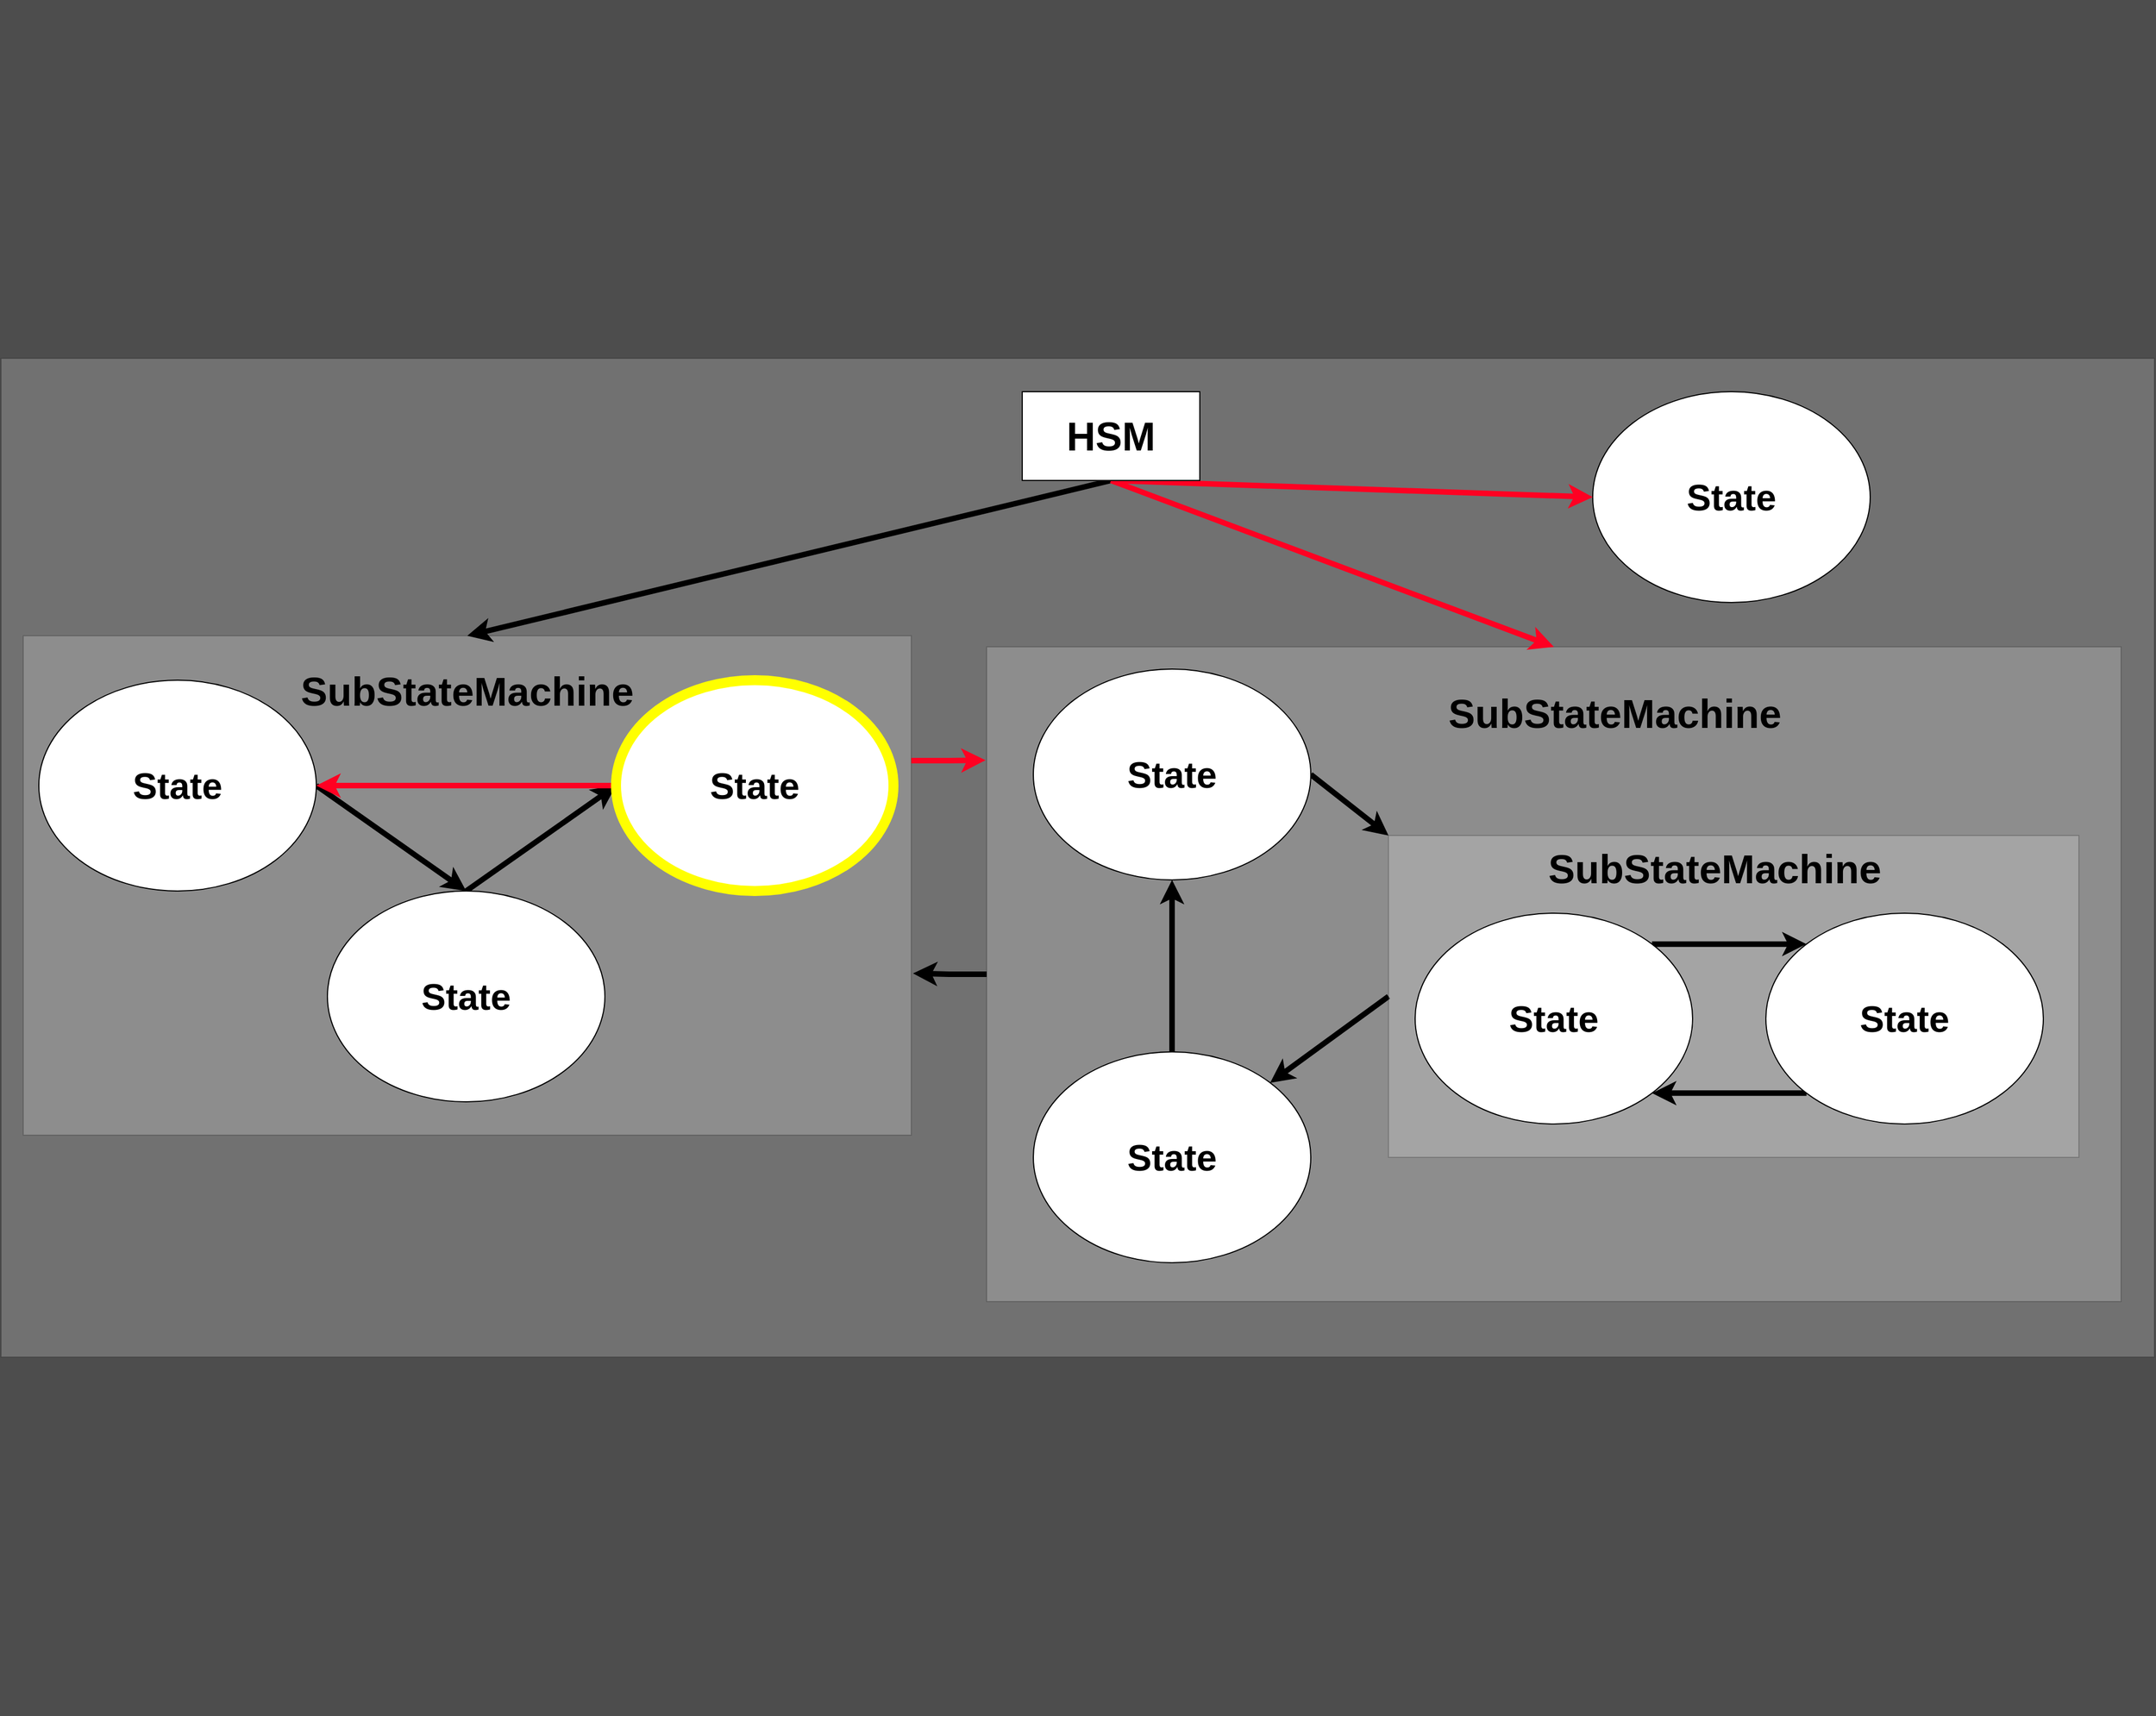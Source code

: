 <mxfile version="14.6.10" type="device" pages="3"><diagram id="zJjySQn6qDrulsU_8EYa" name="Example 1"><mxGraphModel dx="3555" dy="3074" grid="1" gridSize="10" guides="1" tooltips="1" connect="1" arrows="1" fold="1" page="1" pageScale="1" pageWidth="1654" pageHeight="1169" background="#4D4D4D" math="0" shadow="0"><root><mxCell id="0"/><mxCell id="1" parent="0"/><mxCell id="LaBPXZOlRzbKROa6w6r1-1" value="&lt;div&gt;&lt;br&gt;&lt;/div&gt;&lt;div&gt;&lt;font style=&quot;font-size: 29px&quot;&gt;&lt;br&gt;&lt;/font&gt;&lt;/div&gt;&lt;div&gt;&lt;font style=&quot;font-size: 29px&quot;&gt;&lt;br&gt;&lt;/font&gt;&lt;/div&gt;&lt;div&gt;&lt;font style=&quot;font-size: 29px&quot;&gt;&lt;br&gt;&lt;/font&gt;&lt;/div&gt;&lt;div&gt;&lt;font style=&quot;font-size: 29px&quot;&gt;&lt;br&gt;&lt;/font&gt;&lt;/div&gt;&lt;div&gt;&lt;font style=&quot;font-size: 29px&quot;&gt;&lt;br&gt;&lt;/font&gt;&lt;/div&gt;&lt;div&gt;&lt;font style=&quot;font-size: 29px&quot;&gt;&lt;br&gt;&lt;/font&gt;&lt;/div&gt;&lt;div&gt;&lt;font style=&quot;font-size: 29px&quot;&gt;&lt;br&gt;&lt;/font&gt;&lt;/div&gt;&lt;div&gt;&lt;font style=&quot;font-size: 29px&quot;&gt;&lt;br&gt;&lt;/font&gt;&lt;/div&gt;&lt;div&gt;&lt;font style=&quot;font-size: 29px&quot;&gt;&lt;br&gt;&lt;/font&gt;&lt;/div&gt;&lt;div&gt;&lt;font style=&quot;font-size: 29px&quot;&gt;&lt;br&gt;&lt;/font&gt;&lt;/div&gt;&lt;div&gt;&lt;font style=&quot;font-size: 29px&quot;&gt;&lt;br&gt;&lt;/font&gt;&lt;/div&gt;&lt;div&gt;&lt;font style=&quot;font-size: 29px&quot;&gt;&lt;br&gt;&lt;/font&gt;&lt;/div&gt;&lt;div&gt;&lt;font style=&quot;font-size: 29px&quot;&gt;&lt;br&gt;&lt;/font&gt;&lt;/div&gt;&lt;div&gt;&lt;font style=&quot;font-size: 29px&quot;&gt;&lt;br&gt;&lt;/font&gt;&lt;/div&gt;&lt;div&gt;&lt;font style=&quot;font-size: 29px&quot;&gt;&lt;br&gt;&lt;/font&gt;&lt;/div&gt;&lt;div&gt;&lt;font style=&quot;font-size: 29px&quot;&gt;&lt;br&gt;&lt;/font&gt;&lt;/div&gt;&lt;div&gt;&lt;font style=&quot;font-size: 29px&quot;&gt;&lt;br&gt;&lt;/font&gt;&lt;/div&gt;&lt;div&gt;&lt;font style=&quot;font-size: 29px&quot;&gt;&lt;br&gt;&lt;/font&gt;&lt;/div&gt;&lt;div&gt;&lt;font style=&quot;font-size: 29px&quot;&gt;&lt;br&gt;&lt;/font&gt;&lt;/div&gt;&lt;div&gt;&lt;font style=&quot;font-size: 29px&quot;&gt;&lt;br&gt;&lt;/font&gt;&lt;/div&gt;&lt;div&gt;&lt;font style=&quot;font-size: 29px&quot;&gt;&lt;br&gt;&lt;/font&gt;&lt;/div&gt;&lt;div&gt;&lt;font style=&quot;font-size: 29px&quot;&gt;&lt;br&gt;&lt;/font&gt;&lt;/div&gt;&lt;div&gt;&lt;font style=&quot;font-size: 29px&quot;&gt;&lt;br&gt;&lt;/font&gt;&lt;/div&gt;&lt;div&gt;&lt;font style=&quot;font-size: 29px&quot;&gt;&lt;br&gt;&lt;/font&gt;&lt;/div&gt;&lt;div&gt;&lt;font style=&quot;font-size: 29px&quot;&gt;&lt;br&gt;&lt;/font&gt;&lt;/div&gt;&lt;div&gt;&lt;font style=&quot;font-size: 29px&quot;&gt;&lt;br&gt;&lt;/font&gt;&lt;/div&gt;&lt;div&gt;&lt;font style=&quot;font-size: 29px&quot;&gt;&lt;br&gt;&lt;/font&gt;&lt;/div&gt;&lt;div&gt;&lt;font style=&quot;font-size: 29px&quot;&gt;&lt;br&gt;&lt;/font&gt;&lt;/div&gt;&lt;div&gt;&lt;font style=&quot;font-size: 29px&quot;&gt;&lt;br&gt;&lt;/font&gt;&lt;/div&gt;&lt;div&gt;&lt;font style=&quot;font-size: 29px&quot;&gt;&lt;br&gt;&lt;/font&gt;&lt;/div&gt;&lt;div&gt;&lt;font style=&quot;font-size: 29px&quot;&gt;&lt;br&gt;&lt;/font&gt;&lt;/div&gt;&lt;div&gt;&lt;font style=&quot;font-size: 29px&quot;&gt;&lt;br&gt;&lt;/font&gt;&lt;/div&gt;&lt;div&gt;&lt;font style=&quot;font-size: 29px&quot;&gt;&lt;br&gt;&lt;/font&gt;&lt;/div&gt;&lt;div&gt;&lt;font style=&quot;font-size: 29px&quot;&gt;&lt;br&gt;&lt;/font&gt;&lt;/div&gt;&lt;div&gt;&lt;font style=&quot;font-size: 29px&quot;&gt;&lt;br&gt;&lt;/font&gt;&lt;/div&gt;&lt;div&gt;&lt;font style=&quot;font-size: 29px&quot;&gt;&lt;br&gt;&lt;/font&gt;&lt;/div&gt;&lt;div&gt;&lt;font style=&quot;font-size: 29px&quot;&gt;&lt;br&gt;&lt;/font&gt;&lt;/div&gt;&lt;div&gt;&lt;font style=&quot;font-size: 29px&quot;&gt;&lt;br&gt;&lt;/font&gt;&lt;/div&gt;&lt;div&gt;&lt;font style=&quot;font-size: 29px&quot;&gt;&lt;br&gt;&lt;/font&gt;&lt;/div&gt;&lt;div&gt;&lt;font style=&quot;font-size: 29px&quot;&gt;&lt;br&gt;&lt;/font&gt;&lt;/div&gt;&lt;div&gt;&lt;font style=&quot;font-size: 29px&quot;&gt;&lt;br&gt;&lt;/font&gt;&lt;/div&gt;&lt;div&gt;&lt;font style=&quot;font-size: 29px&quot;&gt;&lt;br&gt;&lt;/font&gt;&lt;/div&gt;&lt;div&gt;&lt;font style=&quot;font-size: 29px&quot;&gt;&lt;br&gt;&lt;/font&gt;&lt;/div&gt;&lt;div&gt;&lt;font style=&quot;font-size: 29px&quot;&gt;&lt;br&gt;&lt;/font&gt;&lt;/div&gt;" style="rounded=0;whiteSpace=wrap;html=1;align=center;opacity=20;" vertex="1" parent="1"><mxGeometry x="510" y="240" width="1940" height="900" as="geometry"/></mxCell><mxCell id="LaBPXZOlRzbKROa6w6r1-2" style="edgeStyle=orthogonalEdgeStyle;rounded=0;orthogonalLoop=1;jettySize=auto;html=1;exitX=1;exitY=0.25;exitDx=0;exitDy=0;entryX=-0.001;entryY=0.173;entryDx=0;entryDy=0;entryPerimeter=0;strokeWidth=5;strokeColor=#FF0022;" edge="1" parent="1" source="LaBPXZOlRzbKROa6w6r1-3" target="LaBPXZOlRzbKROa6w6r1-5"><mxGeometry relative="1" as="geometry"/></mxCell><mxCell id="LaBPXZOlRzbKROa6w6r1-3" value="&lt;font style=&quot;font-size: 33px&quot;&gt;&lt;b style=&quot;line-height: 0% ; font-size: 33px&quot;&gt;&lt;br style=&quot;font-size: 33px&quot;&gt;&lt;/b&gt;&lt;/font&gt;" style="rounded=0;whiteSpace=wrap;html=1;align=center;opacity=20;fontSize=33;" vertex="1" parent="1"><mxGeometry x="530" y="490" width="800" height="450" as="geometry"/></mxCell><mxCell id="LaBPXZOlRzbKROa6w6r1-4" style="edgeStyle=orthogonalEdgeStyle;rounded=0;orthogonalLoop=1;jettySize=auto;html=1;exitX=0;exitY=0.5;exitDx=0;exitDy=0;entryX=1.002;entryY=0.676;entryDx=0;entryDy=0;entryPerimeter=0;strokeWidth=5;" edge="1" parent="1" source="LaBPXZOlRzbKROa6w6r1-5" target="LaBPXZOlRzbKROa6w6r1-3"><mxGeometry relative="1" as="geometry"/></mxCell><mxCell id="LaBPXZOlRzbKROa6w6r1-5" value="&lt;font style=&quot;font-size: 33px&quot;&gt;&lt;b style=&quot;line-height: 0% ; font-size: 33px&quot;&gt;&lt;br style=&quot;font-size: 33px&quot;&gt;&lt;/b&gt;&lt;/font&gt;" style="rounded=0;whiteSpace=wrap;html=1;align=center;opacity=20;fontSize=33;" vertex="1" parent="1"><mxGeometry x="1398" y="500" width="1022" height="590" as="geometry"/></mxCell><mxCell id="LaBPXZOlRzbKROa6w6r1-6" value="&lt;font style=&quot;font-size: 33px;&quot;&gt;&lt;b style=&quot;font-size: 33px;&quot;&gt;State&lt;/b&gt;&lt;/font&gt;" style="ellipse;whiteSpace=wrap;html=1;align=center;fontSize=33;strokeWidth=1;" vertex="1" parent="1"><mxGeometry x="1944" y="270" width="250" height="190" as="geometry"/></mxCell><mxCell id="LaBPXZOlRzbKROa6w6r1-7" style="rounded=0;orthogonalLoop=1;jettySize=auto;html=1;exitX=1;exitY=0.5;exitDx=0;exitDy=0;entryX=0.5;entryY=0;entryDx=0;entryDy=0;fontSize=33;strokeWidth=5;" edge="1" parent="1" source="LaBPXZOlRzbKROa6w6r1-8" target="LaBPXZOlRzbKROa6w6r1-10"><mxGeometry relative="1" as="geometry"/></mxCell><mxCell id="LaBPXZOlRzbKROa6w6r1-8" value="&lt;font style=&quot;font-size: 33px;&quot;&gt;&lt;b style=&quot;font-size: 33px;&quot;&gt;State&lt;/b&gt;&lt;/font&gt;" style="ellipse;whiteSpace=wrap;html=1;align=center;fontSize=33;" vertex="1" parent="1"><mxGeometry x="544" y="530" width="250" height="190" as="geometry"/></mxCell><mxCell id="LaBPXZOlRzbKROa6w6r1-9" style="edgeStyle=none;rounded=0;orthogonalLoop=1;jettySize=auto;html=1;exitX=0.5;exitY=0;exitDx=0;exitDy=0;entryX=0;entryY=0.5;entryDx=0;entryDy=0;fontSize=33;strokeWidth=5;" edge="1" parent="1" source="LaBPXZOlRzbKROa6w6r1-10" target="LaBPXZOlRzbKROa6w6r1-14"><mxGeometry relative="1" as="geometry"/></mxCell><mxCell id="LaBPXZOlRzbKROa6w6r1-10" value="&lt;font style=&quot;font-size: 33px;&quot;&gt;&lt;b style=&quot;font-size: 33px;&quot;&gt;State&lt;/b&gt;&lt;/font&gt;" style="ellipse;whiteSpace=wrap;html=1;align=center;fontSize=33;" vertex="1" parent="1"><mxGeometry x="804" y="720" width="250" height="190" as="geometry"/></mxCell><mxCell id="LaBPXZOlRzbKROa6w6r1-11" style="edgeStyle=none;rounded=0;orthogonalLoop=1;jettySize=auto;html=1;exitX=1;exitY=0.5;exitDx=0;exitDy=0;strokeWidth=5;fontSize=33;entryX=0;entryY=0;entryDx=0;entryDy=0;" edge="1" parent="1" source="LaBPXZOlRzbKROa6w6r1-12" target="LaBPXZOlRzbKROa6w6r1-18"><mxGeometry relative="1" as="geometry"/></mxCell><mxCell id="LaBPXZOlRzbKROa6w6r1-12" value="&lt;font style=&quot;font-size: 33px;&quot;&gt;&lt;b style=&quot;font-size: 33px;&quot;&gt;State&lt;/b&gt;&lt;/font&gt;" style="ellipse;whiteSpace=wrap;html=1;align=center;fontSize=33;" vertex="1" parent="1"><mxGeometry x="1440" y="520" width="250" height="190" as="geometry"/></mxCell><mxCell id="LaBPXZOlRzbKROa6w6r1-13" style="edgeStyle=none;rounded=0;orthogonalLoop=1;jettySize=auto;html=1;exitX=0;exitY=0.5;exitDx=0;exitDy=0;entryX=1;entryY=0.5;entryDx=0;entryDy=0;fontSize=33;strokeWidth=5;strokeColor=#FF0022;" edge="1" parent="1" source="LaBPXZOlRzbKROa6w6r1-14" target="LaBPXZOlRzbKROa6w6r1-8"><mxGeometry relative="1" as="geometry"/></mxCell><mxCell id="LaBPXZOlRzbKROa6w6r1-14" value="&lt;font style=&quot;font-size: 33px;&quot;&gt;&lt;b style=&quot;font-size: 33px;&quot;&gt;State&lt;/b&gt;&lt;/font&gt;" style="ellipse;whiteSpace=wrap;html=1;align=center;fontSize=33;strokeWidth=9;strokeColor=#FFFF00;" vertex="1" parent="1"><mxGeometry x="1064" y="530" width="250" height="190" as="geometry"/></mxCell><mxCell id="LaBPXZOlRzbKROa6w6r1-15" style="edgeStyle=none;rounded=0;orthogonalLoop=1;jettySize=auto;html=1;exitX=0.5;exitY=0;exitDx=0;exitDy=0;strokeWidth=5;fontSize=33;" edge="1" parent="1" source="LaBPXZOlRzbKROa6w6r1-16" target="LaBPXZOlRzbKROa6w6r1-12"><mxGeometry relative="1" as="geometry"/></mxCell><mxCell id="LaBPXZOlRzbKROa6w6r1-16" value="&lt;font style=&quot;font-size: 33px;&quot;&gt;&lt;b style=&quot;font-size: 33px;&quot;&gt;State&lt;/b&gt;&lt;/font&gt;" style="ellipse;whiteSpace=wrap;html=1;align=center;fontSize=33;" vertex="1" parent="1"><mxGeometry x="1440" y="865" width="250" height="190" as="geometry"/></mxCell><mxCell id="LaBPXZOlRzbKROa6w6r1-17" style="edgeStyle=none;rounded=0;orthogonalLoop=1;jettySize=auto;html=1;exitX=0;exitY=0.5;exitDx=0;exitDy=0;entryX=1;entryY=0;entryDx=0;entryDy=0;strokeWidth=5;fontSize=33;" edge="1" parent="1" source="LaBPXZOlRzbKROa6w6r1-18" target="LaBPXZOlRzbKROa6w6r1-16"><mxGeometry relative="1" as="geometry"/></mxCell><mxCell id="LaBPXZOlRzbKROa6w6r1-18" value="&lt;font style=&quot;font-size: 33px&quot;&gt;&lt;b style=&quot;line-height: 0% ; font-size: 33px&quot;&gt;&lt;br style=&quot;font-size: 33px&quot;&gt;&lt;br style=&quot;font-size: 33px&quot;&gt;&lt;br style=&quot;font-size: 33px&quot;&gt;&lt;br style=&quot;font-size: 33px&quot;&gt;&lt;br style=&quot;font-size: 33px&quot;&gt;&lt;br style=&quot;font-size: 33px&quot;&gt;&lt;br style=&quot;font-size: 33px&quot;&gt;&lt;br style=&quot;font-size: 33px&quot;&gt;&lt;br style=&quot;font-size: 33px&quot;&gt;&lt;br style=&quot;font-size: 33px&quot;&gt;&lt;br style=&quot;font-size: 33px&quot;&gt;&lt;br style=&quot;font-size: 33px&quot;&gt;&lt;br style=&quot;font-size: 33px&quot;&gt;&lt;br style=&quot;font-size: 33px&quot;&gt;&lt;/b&gt;&lt;/font&gt;" style="rounded=0;whiteSpace=wrap;html=1;align=center;opacity=20;fontSize=33;" vertex="1" parent="1"><mxGeometry x="1760" y="670" width="622" height="290" as="geometry"/></mxCell><mxCell id="LaBPXZOlRzbKROa6w6r1-19" style="edgeStyle=none;rounded=0;orthogonalLoop=1;jettySize=auto;html=1;exitX=1;exitY=0;exitDx=0;exitDy=0;entryX=0;entryY=0;entryDx=0;entryDy=0;strokeWidth=5;fontSize=33;" edge="1" parent="1" source="LaBPXZOlRzbKROa6w6r1-20" target="LaBPXZOlRzbKROa6w6r1-22"><mxGeometry relative="1" as="geometry"/></mxCell><mxCell id="LaBPXZOlRzbKROa6w6r1-20" value="&lt;font style=&quot;font-size: 33px;&quot;&gt;&lt;b style=&quot;font-size: 33px;&quot;&gt;State&lt;/b&gt;&lt;/font&gt;" style="ellipse;whiteSpace=wrap;html=1;align=center;fontSize=33;strokeWidth=1;" vertex="1" parent="1"><mxGeometry x="1784" y="740" width="250" height="190" as="geometry"/></mxCell><mxCell id="LaBPXZOlRzbKROa6w6r1-21" style="edgeStyle=none;rounded=0;orthogonalLoop=1;jettySize=auto;html=1;exitX=0;exitY=1;exitDx=0;exitDy=0;entryX=1;entryY=1;entryDx=0;entryDy=0;strokeWidth=5;fontSize=33;" edge="1" parent="1" source="LaBPXZOlRzbKROa6w6r1-22" target="LaBPXZOlRzbKROa6w6r1-20"><mxGeometry relative="1" as="geometry"/></mxCell><mxCell id="LaBPXZOlRzbKROa6w6r1-22" value="&lt;font style=&quot;font-size: 33px;&quot;&gt;&lt;b style=&quot;font-size: 33px;&quot;&gt;State&lt;/b&gt;&lt;/font&gt;" style="ellipse;whiteSpace=wrap;html=1;align=center;fontSize=33;" vertex="1" parent="1"><mxGeometry x="2100" y="740" width="250" height="190" as="geometry"/></mxCell><mxCell id="LaBPXZOlRzbKROa6w6r1-23" style="rounded=0;orthogonalLoop=1;jettySize=auto;html=1;exitX=0.5;exitY=1;exitDx=0;exitDy=0;strokeWidth=5;entryX=0.5;entryY=0;entryDx=0;entryDy=0;" edge="1" parent="1" source="LaBPXZOlRzbKROa6w6r1-26" target="LaBPXZOlRzbKROa6w6r1-3"><mxGeometry relative="1" as="geometry"/></mxCell><mxCell id="LaBPXZOlRzbKROa6w6r1-24" style="edgeStyle=none;rounded=0;orthogonalLoop=1;jettySize=auto;html=1;exitX=0.5;exitY=1;exitDx=0;exitDy=0;entryX=0.5;entryY=0;entryDx=0;entryDy=0;strokeWidth=5;strokeColor=#FF0022;" edge="1" parent="1" source="LaBPXZOlRzbKROa6w6r1-26" target="LaBPXZOlRzbKROa6w6r1-5"><mxGeometry relative="1" as="geometry"/></mxCell><mxCell id="LaBPXZOlRzbKROa6w6r1-25" style="edgeStyle=none;rounded=0;orthogonalLoop=1;jettySize=auto;html=1;entryX=0;entryY=0.5;entryDx=0;entryDy=0;strokeWidth=5;strokeColor=#FF0022;" edge="1" parent="1" target="LaBPXZOlRzbKROa6w6r1-6"><mxGeometry relative="1" as="geometry"><mxPoint x="1510.0" y="350" as="sourcePoint"/></mxGeometry></mxCell><mxCell id="LaBPXZOlRzbKROa6w6r1-26" value="&lt;font style=&quot;font-size: 36px&quot;&gt;&lt;b&gt;HSM&lt;/b&gt;&lt;/font&gt;" style="rounded=0;whiteSpace=wrap;html=1;" vertex="1" parent="1"><mxGeometry x="1430" y="270" width="160" height="80" as="geometry"/></mxCell><mxCell id="LaBPXZOlRzbKROa6w6r1-27" value="&lt;font style=&quot;font-size: 36px&quot;&gt;&lt;b&gt;SubStateMachine&lt;/b&gt;&lt;/font&gt;" style="text;html=1;strokeColor=none;fillColor=none;align=center;verticalAlign=middle;whiteSpace=wrap;rounded=0;" vertex="1" parent="1"><mxGeometry x="910" y="530" width="40" height="20" as="geometry"/></mxCell><mxCell id="LaBPXZOlRzbKROa6w6r1-28" value="&lt;font style=&quot;font-size: 36px&quot;&gt;&lt;b&gt;SubStateMachine&lt;/b&gt;&lt;/font&gt;" style="text;html=1;strokeColor=none;fillColor=none;align=center;verticalAlign=middle;whiteSpace=wrap;rounded=0;" vertex="1" parent="1"><mxGeometry x="1944" y="550" width="40" height="20" as="geometry"/></mxCell><mxCell id="LaBPXZOlRzbKROa6w6r1-29" value="&lt;font style=&quot;font-size: 36px&quot;&gt;&lt;b&gt;SubStateMachine&lt;/b&gt;&lt;/font&gt;" style="text;html=1;strokeColor=none;fillColor=none;align=center;verticalAlign=middle;whiteSpace=wrap;rounded=0;" vertex="1" parent="1"><mxGeometry x="2034" y="690" width="40" height="20" as="geometry"/></mxCell></root></mxGraphModel></diagram><diagram id="X2aNcLMTyb7OxkpqZzvN" name="Example 2"><mxGraphModel dx="7342" dy="3048" grid="1" gridSize="10" guides="1" tooltips="1" connect="1" arrows="1" fold="1" page="1" pageScale="1" pageWidth="1654" pageHeight="1169" background="#4D4D4D" math="0" shadow="0"><root><mxCell id="_RMnJHSoHzLJcF3KH5B7-0"/><mxCell id="_RMnJHSoHzLJcF3KH5B7-1" parent="_RMnJHSoHzLJcF3KH5B7-0"/><mxCell id="_0MAWQ9qMrgjnuAVfX-K-0" value="&lt;div&gt;&lt;br&gt;&lt;/div&gt;&lt;div&gt;&lt;font style=&quot;font-size: 29px&quot;&gt;&lt;br&gt;&lt;/font&gt;&lt;/div&gt;&lt;div&gt;&lt;font style=&quot;font-size: 29px&quot;&gt;&lt;br&gt;&lt;/font&gt;&lt;/div&gt;&lt;div&gt;&lt;font style=&quot;font-size: 29px&quot;&gt;&lt;br&gt;&lt;/font&gt;&lt;/div&gt;&lt;div&gt;&lt;font style=&quot;font-size: 29px&quot;&gt;&lt;br&gt;&lt;/font&gt;&lt;/div&gt;&lt;div&gt;&lt;font style=&quot;font-size: 29px&quot;&gt;&lt;br&gt;&lt;/font&gt;&lt;/div&gt;&lt;div&gt;&lt;font style=&quot;font-size: 29px&quot;&gt;&lt;br&gt;&lt;/font&gt;&lt;/div&gt;&lt;div&gt;&lt;font style=&quot;font-size: 29px&quot;&gt;&lt;br&gt;&lt;/font&gt;&lt;/div&gt;&lt;div&gt;&lt;font style=&quot;font-size: 29px&quot;&gt;&lt;br&gt;&lt;/font&gt;&lt;/div&gt;&lt;div&gt;&lt;font style=&quot;font-size: 29px&quot;&gt;&lt;br&gt;&lt;/font&gt;&lt;/div&gt;&lt;div&gt;&lt;font style=&quot;font-size: 29px&quot;&gt;&lt;br&gt;&lt;/font&gt;&lt;/div&gt;&lt;div&gt;&lt;font style=&quot;font-size: 29px&quot;&gt;&lt;br&gt;&lt;/font&gt;&lt;/div&gt;&lt;div&gt;&lt;font style=&quot;font-size: 29px&quot;&gt;&lt;br&gt;&lt;/font&gt;&lt;/div&gt;&lt;div&gt;&lt;font style=&quot;font-size: 29px&quot;&gt;&lt;br&gt;&lt;/font&gt;&lt;/div&gt;&lt;div&gt;&lt;font style=&quot;font-size: 29px&quot;&gt;&lt;br&gt;&lt;/font&gt;&lt;/div&gt;&lt;div&gt;&lt;font style=&quot;font-size: 29px&quot;&gt;&lt;br&gt;&lt;/font&gt;&lt;/div&gt;&lt;div&gt;&lt;font style=&quot;font-size: 29px&quot;&gt;&lt;br&gt;&lt;/font&gt;&lt;/div&gt;&lt;div&gt;&lt;font style=&quot;font-size: 29px&quot;&gt;&lt;br&gt;&lt;/font&gt;&lt;/div&gt;&lt;div&gt;&lt;font style=&quot;font-size: 29px&quot;&gt;&lt;br&gt;&lt;/font&gt;&lt;/div&gt;&lt;div&gt;&lt;font style=&quot;font-size: 29px&quot;&gt;&lt;br&gt;&lt;/font&gt;&lt;/div&gt;&lt;div&gt;&lt;font style=&quot;font-size: 29px&quot;&gt;&lt;br&gt;&lt;/font&gt;&lt;/div&gt;&lt;div&gt;&lt;font style=&quot;font-size: 29px&quot;&gt;&lt;br&gt;&lt;/font&gt;&lt;/div&gt;&lt;div&gt;&lt;font style=&quot;font-size: 29px&quot;&gt;&lt;br&gt;&lt;/font&gt;&lt;/div&gt;&lt;div&gt;&lt;font style=&quot;font-size: 29px&quot;&gt;&lt;br&gt;&lt;/font&gt;&lt;/div&gt;&lt;div&gt;&lt;font style=&quot;font-size: 29px&quot;&gt;&lt;br&gt;&lt;/font&gt;&lt;/div&gt;&lt;div&gt;&lt;font style=&quot;font-size: 29px&quot;&gt;&lt;br&gt;&lt;/font&gt;&lt;/div&gt;&lt;div&gt;&lt;font style=&quot;font-size: 29px&quot;&gt;&lt;br&gt;&lt;/font&gt;&lt;/div&gt;&lt;div&gt;&lt;font style=&quot;font-size: 29px&quot;&gt;&lt;br&gt;&lt;/font&gt;&lt;/div&gt;&lt;div&gt;&lt;font style=&quot;font-size: 29px&quot;&gt;&lt;br&gt;&lt;/font&gt;&lt;/div&gt;&lt;div&gt;&lt;font style=&quot;font-size: 29px&quot;&gt;&lt;br&gt;&lt;/font&gt;&lt;/div&gt;&lt;div&gt;&lt;font style=&quot;font-size: 29px&quot;&gt;&lt;br&gt;&lt;/font&gt;&lt;/div&gt;&lt;div&gt;&lt;font style=&quot;font-size: 29px&quot;&gt;&lt;br&gt;&lt;/font&gt;&lt;/div&gt;&lt;div&gt;&lt;font style=&quot;font-size: 29px&quot;&gt;&lt;br&gt;&lt;/font&gt;&lt;/div&gt;&lt;div&gt;&lt;font style=&quot;font-size: 29px&quot;&gt;&lt;br&gt;&lt;/font&gt;&lt;/div&gt;&lt;div&gt;&lt;font style=&quot;font-size: 29px&quot;&gt;&lt;br&gt;&lt;/font&gt;&lt;/div&gt;&lt;div&gt;&lt;font style=&quot;font-size: 29px&quot;&gt;&lt;br&gt;&lt;/font&gt;&lt;/div&gt;&lt;div&gt;&lt;font style=&quot;font-size: 29px&quot;&gt;&lt;br&gt;&lt;/font&gt;&lt;/div&gt;&lt;div&gt;&lt;font style=&quot;font-size: 29px&quot;&gt;&lt;br&gt;&lt;/font&gt;&lt;/div&gt;&lt;div&gt;&lt;font style=&quot;font-size: 29px&quot;&gt;&lt;br&gt;&lt;/font&gt;&lt;/div&gt;&lt;div&gt;&lt;font style=&quot;font-size: 29px&quot;&gt;&lt;br&gt;&lt;/font&gt;&lt;/div&gt;&lt;div&gt;&lt;font style=&quot;font-size: 29px&quot;&gt;&lt;br&gt;&lt;/font&gt;&lt;/div&gt;&lt;div&gt;&lt;font style=&quot;font-size: 29px&quot;&gt;&lt;br&gt;&lt;/font&gt;&lt;/div&gt;&lt;div&gt;&lt;font style=&quot;font-size: 29px&quot;&gt;&lt;br&gt;&lt;/font&gt;&lt;/div&gt;&lt;div&gt;&lt;font style=&quot;font-size: 29px&quot;&gt;&lt;br&gt;&lt;/font&gt;&lt;/div&gt;&lt;div&gt;&lt;font style=&quot;font-size: 29px&quot;&gt;&lt;br&gt;&lt;/font&gt;&lt;/div&gt;" style="rounded=0;whiteSpace=wrap;html=1;align=center;opacity=20;" vertex="1" parent="_RMnJHSoHzLJcF3KH5B7-1"><mxGeometry x="-60" y="680" width="1940" height="900" as="geometry"/></mxCell><mxCell id="_0MAWQ9qMrgjnuAVfX-K-1" style="edgeStyle=orthogonalEdgeStyle;rounded=0;orthogonalLoop=1;jettySize=auto;html=1;exitX=1;exitY=0.25;exitDx=0;exitDy=0;entryX=-0.001;entryY=0.173;entryDx=0;entryDy=0;entryPerimeter=0;strokeWidth=5;" edge="1" parent="_RMnJHSoHzLJcF3KH5B7-1" source="_0MAWQ9qMrgjnuAVfX-K-2" target="_0MAWQ9qMrgjnuAVfX-K-4"><mxGeometry relative="1" as="geometry"/></mxCell><mxCell id="_0MAWQ9qMrgjnuAVfX-K-2" value="&lt;font style=&quot;font-size: 33px&quot;&gt;&lt;b style=&quot;line-height: 0% ; font-size: 33px&quot;&gt;&lt;br style=&quot;font-size: 33px&quot;&gt;&lt;/b&gt;&lt;/font&gt;" style="rounded=0;whiteSpace=wrap;html=1;align=center;opacity=20;fontSize=33;" vertex="1" parent="_RMnJHSoHzLJcF3KH5B7-1"><mxGeometry x="-40" y="930" width="800" height="450" as="geometry"/></mxCell><mxCell id="_0MAWQ9qMrgjnuAVfX-K-3" style="edgeStyle=orthogonalEdgeStyle;rounded=0;orthogonalLoop=1;jettySize=auto;html=1;exitX=0;exitY=0.5;exitDx=0;exitDy=0;entryX=1.002;entryY=0.676;entryDx=0;entryDy=0;entryPerimeter=0;strokeWidth=5;strokeColor=#FF0022;" edge="1" parent="_RMnJHSoHzLJcF3KH5B7-1" source="_0MAWQ9qMrgjnuAVfX-K-4" target="_0MAWQ9qMrgjnuAVfX-K-2"><mxGeometry relative="1" as="geometry"/></mxCell><mxCell id="_0MAWQ9qMrgjnuAVfX-K-4" value="&lt;font style=&quot;font-size: 33px&quot;&gt;&lt;b style=&quot;line-height: 0% ; font-size: 33px&quot;&gt;&lt;br style=&quot;font-size: 33px&quot;&gt;&lt;/b&gt;&lt;/font&gt;" style="rounded=0;whiteSpace=wrap;html=1;align=center;opacity=20;fontSize=33;" vertex="1" parent="_RMnJHSoHzLJcF3KH5B7-1"><mxGeometry x="828" y="940" width="1022" height="590" as="geometry"/></mxCell><mxCell id="_0MAWQ9qMrgjnuAVfX-K-5" value="&lt;font style=&quot;font-size: 33px;&quot;&gt;&lt;b style=&quot;font-size: 33px;&quot;&gt;State&lt;/b&gt;&lt;/font&gt;" style="ellipse;whiteSpace=wrap;html=1;align=center;fontSize=33;strokeWidth=1;" vertex="1" parent="_RMnJHSoHzLJcF3KH5B7-1"><mxGeometry x="1374" y="710" width="250" height="190" as="geometry"/></mxCell><mxCell id="_0MAWQ9qMrgjnuAVfX-K-6" style="rounded=0;orthogonalLoop=1;jettySize=auto;html=1;exitX=1;exitY=0.5;exitDx=0;exitDy=0;entryX=0.5;entryY=0;entryDx=0;entryDy=0;fontSize=33;strokeWidth=5;" edge="1" parent="_RMnJHSoHzLJcF3KH5B7-1" source="_0MAWQ9qMrgjnuAVfX-K-7" target="_0MAWQ9qMrgjnuAVfX-K-9"><mxGeometry relative="1" as="geometry"/></mxCell><mxCell id="_0MAWQ9qMrgjnuAVfX-K-7" value="&lt;font style=&quot;font-size: 33px;&quot;&gt;&lt;b style=&quot;font-size: 33px;&quot;&gt;State&lt;/b&gt;&lt;/font&gt;" style="ellipse;whiteSpace=wrap;html=1;align=center;fontSize=33;" vertex="1" parent="_RMnJHSoHzLJcF3KH5B7-1"><mxGeometry x="-26" y="970" width="250" height="190" as="geometry"/></mxCell><mxCell id="_0MAWQ9qMrgjnuAVfX-K-8" style="edgeStyle=none;rounded=0;orthogonalLoop=1;jettySize=auto;html=1;exitX=0.5;exitY=0;exitDx=0;exitDy=0;entryX=0;entryY=0.5;entryDx=0;entryDy=0;fontSize=33;strokeWidth=5;" edge="1" parent="_RMnJHSoHzLJcF3KH5B7-1" source="_0MAWQ9qMrgjnuAVfX-K-9" target="_0MAWQ9qMrgjnuAVfX-K-13"><mxGeometry relative="1" as="geometry"/></mxCell><mxCell id="_0MAWQ9qMrgjnuAVfX-K-9" value="&lt;font style=&quot;font-size: 33px;&quot;&gt;&lt;b style=&quot;font-size: 33px;&quot;&gt;State&lt;/b&gt;&lt;/font&gt;" style="ellipse;whiteSpace=wrap;html=1;align=center;fontSize=33;" vertex="1" parent="_RMnJHSoHzLJcF3KH5B7-1"><mxGeometry x="234" y="1160" width="250" height="190" as="geometry"/></mxCell><mxCell id="_0MAWQ9qMrgjnuAVfX-K-10" style="edgeStyle=none;rounded=0;orthogonalLoop=1;jettySize=auto;html=1;exitX=1;exitY=0.5;exitDx=0;exitDy=0;strokeWidth=5;fontSize=33;entryX=0;entryY=0;entryDx=0;entryDy=0;" edge="1" parent="_RMnJHSoHzLJcF3KH5B7-1" source="_0MAWQ9qMrgjnuAVfX-K-11" target="_0MAWQ9qMrgjnuAVfX-K-17"><mxGeometry relative="1" as="geometry"/></mxCell><mxCell id="_0MAWQ9qMrgjnuAVfX-K-11" value="&lt;font style=&quot;font-size: 33px;&quot;&gt;&lt;b style=&quot;font-size: 33px;&quot;&gt;State&lt;/b&gt;&lt;/font&gt;" style="ellipse;whiteSpace=wrap;html=1;align=center;fontSize=33;" vertex="1" parent="_RMnJHSoHzLJcF3KH5B7-1"><mxGeometry x="870" y="960" width="250" height="190" as="geometry"/></mxCell><mxCell id="_0MAWQ9qMrgjnuAVfX-K-12" style="edgeStyle=none;rounded=0;orthogonalLoop=1;jettySize=auto;html=1;exitX=0;exitY=0.5;exitDx=0;exitDy=0;entryX=1;entryY=0.5;entryDx=0;entryDy=0;fontSize=33;strokeWidth=5;" edge="1" parent="_RMnJHSoHzLJcF3KH5B7-1" source="_0MAWQ9qMrgjnuAVfX-K-13" target="_0MAWQ9qMrgjnuAVfX-K-7"><mxGeometry relative="1" as="geometry"/></mxCell><mxCell id="_0MAWQ9qMrgjnuAVfX-K-13" value="&lt;font style=&quot;font-size: 33px;&quot;&gt;&lt;b style=&quot;font-size: 33px;&quot;&gt;State&lt;/b&gt;&lt;/font&gt;" style="ellipse;whiteSpace=wrap;html=1;align=center;fontSize=33;strokeWidth=1;" vertex="1" parent="_RMnJHSoHzLJcF3KH5B7-1"><mxGeometry x="494" y="970" width="250" height="190" as="geometry"/></mxCell><mxCell id="_0MAWQ9qMrgjnuAVfX-K-14" style="edgeStyle=none;rounded=0;orthogonalLoop=1;jettySize=auto;html=1;exitX=0.5;exitY=0;exitDx=0;exitDy=0;strokeWidth=5;fontSize=33;" edge="1" parent="_RMnJHSoHzLJcF3KH5B7-1" source="_0MAWQ9qMrgjnuAVfX-K-15" target="_0MAWQ9qMrgjnuAVfX-K-11"><mxGeometry relative="1" as="geometry"/></mxCell><mxCell id="_0MAWQ9qMrgjnuAVfX-K-15" value="&lt;font style=&quot;font-size: 33px;&quot;&gt;&lt;b style=&quot;font-size: 33px;&quot;&gt;State&lt;/b&gt;&lt;/font&gt;" style="ellipse;whiteSpace=wrap;html=1;align=center;fontSize=33;" vertex="1" parent="_RMnJHSoHzLJcF3KH5B7-1"><mxGeometry x="870" y="1305" width="250" height="190" as="geometry"/></mxCell><mxCell id="_0MAWQ9qMrgjnuAVfX-K-16" style="edgeStyle=none;rounded=0;orthogonalLoop=1;jettySize=auto;html=1;exitX=0;exitY=0.5;exitDx=0;exitDy=0;entryX=1;entryY=0;entryDx=0;entryDy=0;strokeWidth=5;fontSize=33;strokeColor=#FF0022;" edge="1" parent="_RMnJHSoHzLJcF3KH5B7-1" source="_0MAWQ9qMrgjnuAVfX-K-17" target="_0MAWQ9qMrgjnuAVfX-K-15"><mxGeometry relative="1" as="geometry"/></mxCell><mxCell id="_0MAWQ9qMrgjnuAVfX-K-17" value="&lt;font style=&quot;font-size: 33px&quot;&gt;&lt;b style=&quot;line-height: 0% ; font-size: 33px&quot;&gt;&lt;br style=&quot;font-size: 33px&quot;&gt;&lt;br style=&quot;font-size: 33px&quot;&gt;&lt;br style=&quot;font-size: 33px&quot;&gt;&lt;br style=&quot;font-size: 33px&quot;&gt;&lt;br style=&quot;font-size: 33px&quot;&gt;&lt;br style=&quot;font-size: 33px&quot;&gt;&lt;br style=&quot;font-size: 33px&quot;&gt;&lt;br style=&quot;font-size: 33px&quot;&gt;&lt;br style=&quot;font-size: 33px&quot;&gt;&lt;br style=&quot;font-size: 33px&quot;&gt;&lt;br style=&quot;font-size: 33px&quot;&gt;&lt;br style=&quot;font-size: 33px&quot;&gt;&lt;br style=&quot;font-size: 33px&quot;&gt;&lt;br style=&quot;font-size: 33px&quot;&gt;&lt;/b&gt;&lt;/font&gt;" style="rounded=0;whiteSpace=wrap;html=1;align=center;opacity=20;fontSize=33;" vertex="1" parent="_RMnJHSoHzLJcF3KH5B7-1"><mxGeometry x="1190" y="1110" width="622" height="290" as="geometry"/></mxCell><mxCell id="_0MAWQ9qMrgjnuAVfX-K-18" style="edgeStyle=none;rounded=0;orthogonalLoop=1;jettySize=auto;html=1;exitX=1;exitY=0;exitDx=0;exitDy=0;entryX=0;entryY=0;entryDx=0;entryDy=0;strokeWidth=5;fontSize=33;strokeColor=#FF0022;" edge="1" parent="_RMnJHSoHzLJcF3KH5B7-1" source="_0MAWQ9qMrgjnuAVfX-K-19" target="_0MAWQ9qMrgjnuAVfX-K-21"><mxGeometry relative="1" as="geometry"/></mxCell><mxCell id="_0MAWQ9qMrgjnuAVfX-K-19" value="&lt;font style=&quot;font-size: 33px;&quot;&gt;&lt;b style=&quot;font-size: 33px;&quot;&gt;State&lt;/b&gt;&lt;/font&gt;" style="ellipse;whiteSpace=wrap;html=1;align=center;fontSize=33;strokeWidth=9;strokeColor=#FFFF00;" vertex="1" parent="_RMnJHSoHzLJcF3KH5B7-1"><mxGeometry x="1214" y="1180" width="250" height="190" as="geometry"/></mxCell><mxCell id="_0MAWQ9qMrgjnuAVfX-K-20" style="edgeStyle=none;rounded=0;orthogonalLoop=1;jettySize=auto;html=1;exitX=0;exitY=1;exitDx=0;exitDy=0;entryX=1;entryY=1;entryDx=0;entryDy=0;strokeWidth=5;fontSize=33;" edge="1" parent="_RMnJHSoHzLJcF3KH5B7-1" source="_0MAWQ9qMrgjnuAVfX-K-21" target="_0MAWQ9qMrgjnuAVfX-K-19"><mxGeometry relative="1" as="geometry"/></mxCell><mxCell id="_0MAWQ9qMrgjnuAVfX-K-21" value="&lt;font style=&quot;font-size: 33px;&quot;&gt;&lt;b style=&quot;font-size: 33px;&quot;&gt;State&lt;/b&gt;&lt;/font&gt;" style="ellipse;whiteSpace=wrap;html=1;align=center;fontSize=33;" vertex="1" parent="_RMnJHSoHzLJcF3KH5B7-1"><mxGeometry x="1530" y="1180" width="250" height="190" as="geometry"/></mxCell><mxCell id="_0MAWQ9qMrgjnuAVfX-K-22" style="rounded=0;orthogonalLoop=1;jettySize=auto;html=1;exitX=0.5;exitY=1;exitDx=0;exitDy=0;strokeWidth=5;entryX=0.5;entryY=0;entryDx=0;entryDy=0;strokeColor=#FF0022;" edge="1" parent="_RMnJHSoHzLJcF3KH5B7-1" source="_0MAWQ9qMrgjnuAVfX-K-25" target="_0MAWQ9qMrgjnuAVfX-K-2"><mxGeometry relative="1" as="geometry"/></mxCell><mxCell id="_0MAWQ9qMrgjnuAVfX-K-23" style="edgeStyle=none;rounded=0;orthogonalLoop=1;jettySize=auto;html=1;exitX=0.5;exitY=1;exitDx=0;exitDy=0;entryX=0.5;entryY=0;entryDx=0;entryDy=0;strokeWidth=5;" edge="1" parent="_RMnJHSoHzLJcF3KH5B7-1" source="_0MAWQ9qMrgjnuAVfX-K-25" target="_0MAWQ9qMrgjnuAVfX-K-4"><mxGeometry relative="1" as="geometry"/></mxCell><mxCell id="_0MAWQ9qMrgjnuAVfX-K-24" style="edgeStyle=none;rounded=0;orthogonalLoop=1;jettySize=auto;html=1;entryX=0;entryY=0.5;entryDx=0;entryDy=0;strokeWidth=5;strokeColor=#FF0022;" edge="1" parent="_RMnJHSoHzLJcF3KH5B7-1" target="_0MAWQ9qMrgjnuAVfX-K-5"><mxGeometry relative="1" as="geometry"><mxPoint x="940.0" y="790" as="sourcePoint"/></mxGeometry></mxCell><mxCell id="_0MAWQ9qMrgjnuAVfX-K-25" value="&lt;font style=&quot;font-size: 36px&quot;&gt;&lt;b&gt;HSM&lt;/b&gt;&lt;/font&gt;" style="rounded=0;whiteSpace=wrap;html=1;" vertex="1" parent="_RMnJHSoHzLJcF3KH5B7-1"><mxGeometry x="860" y="710" width="160" height="80" as="geometry"/></mxCell><mxCell id="_0MAWQ9qMrgjnuAVfX-K-26" value="&lt;font style=&quot;font-size: 36px&quot;&gt;&lt;b&gt;SubStateMachine&lt;/b&gt;&lt;/font&gt;" style="text;html=1;strokeColor=none;fillColor=none;align=center;verticalAlign=middle;whiteSpace=wrap;rounded=0;" vertex="1" parent="_RMnJHSoHzLJcF3KH5B7-1"><mxGeometry x="340" y="970" width="40" height="20" as="geometry"/></mxCell><mxCell id="_0MAWQ9qMrgjnuAVfX-K-27" value="&lt;font style=&quot;font-size: 36px&quot;&gt;&lt;b&gt;SubStateMachine&lt;/b&gt;&lt;/font&gt;" style="text;html=1;strokeColor=none;fillColor=none;align=center;verticalAlign=middle;whiteSpace=wrap;rounded=0;" vertex="1" parent="_RMnJHSoHzLJcF3KH5B7-1"><mxGeometry x="1374" y="990" width="40" height="20" as="geometry"/></mxCell><mxCell id="_0MAWQ9qMrgjnuAVfX-K-28" value="&lt;font style=&quot;font-size: 36px&quot;&gt;&lt;b&gt;SubStateMachine&lt;/b&gt;&lt;/font&gt;" style="text;html=1;strokeColor=none;fillColor=none;align=center;verticalAlign=middle;whiteSpace=wrap;rounded=0;" vertex="1" parent="_RMnJHSoHzLJcF3KH5B7-1"><mxGeometry x="1464" y="1130" width="40" height="20" as="geometry"/></mxCell></root></mxGraphModel></diagram><diagram name="Example 3" id="lx7Z3FS0Oxm_wb1zE6YQ"><mxGraphModel dx="5209" dy="3074" grid="1" gridSize="10" guides="1" tooltips="1" connect="1" arrows="1" fold="1" page="1" pageScale="1" pageWidth="1654" pageHeight="1169" background="#4D4D4D" math="0" shadow="0"><root><mxCell id="vHR67yntmmqEXJGc6POy-0"/><mxCell id="vHR67yntmmqEXJGc6POy-1" parent="vHR67yntmmqEXJGc6POy-0"/><mxCell id="vHR67yntmmqEXJGc6POy-2" value="&lt;div&gt;&lt;br&gt;&lt;/div&gt;&lt;div&gt;&lt;font style=&quot;font-size: 29px&quot;&gt;&lt;br&gt;&lt;/font&gt;&lt;/div&gt;&lt;div&gt;&lt;font style=&quot;font-size: 29px&quot;&gt;&lt;br&gt;&lt;/font&gt;&lt;/div&gt;&lt;div&gt;&lt;font style=&quot;font-size: 29px&quot;&gt;&lt;br&gt;&lt;/font&gt;&lt;/div&gt;&lt;div&gt;&lt;font style=&quot;font-size: 29px&quot;&gt;&lt;br&gt;&lt;/font&gt;&lt;/div&gt;&lt;div&gt;&lt;font style=&quot;font-size: 29px&quot;&gt;&lt;br&gt;&lt;/font&gt;&lt;/div&gt;&lt;div&gt;&lt;font style=&quot;font-size: 29px&quot;&gt;&lt;br&gt;&lt;/font&gt;&lt;/div&gt;&lt;div&gt;&lt;font style=&quot;font-size: 29px&quot;&gt;&lt;br&gt;&lt;/font&gt;&lt;/div&gt;&lt;div&gt;&lt;font style=&quot;font-size: 29px&quot;&gt;&lt;br&gt;&lt;/font&gt;&lt;/div&gt;&lt;div&gt;&lt;font style=&quot;font-size: 29px&quot;&gt;&lt;br&gt;&lt;/font&gt;&lt;/div&gt;&lt;div&gt;&lt;font style=&quot;font-size: 29px&quot;&gt;&lt;br&gt;&lt;/font&gt;&lt;/div&gt;&lt;div&gt;&lt;font style=&quot;font-size: 29px&quot;&gt;&lt;br&gt;&lt;/font&gt;&lt;/div&gt;&lt;div&gt;&lt;font style=&quot;font-size: 29px&quot;&gt;&lt;br&gt;&lt;/font&gt;&lt;/div&gt;&lt;div&gt;&lt;font style=&quot;font-size: 29px&quot;&gt;&lt;br&gt;&lt;/font&gt;&lt;/div&gt;&lt;div&gt;&lt;font style=&quot;font-size: 29px&quot;&gt;&lt;br&gt;&lt;/font&gt;&lt;/div&gt;&lt;div&gt;&lt;font style=&quot;font-size: 29px&quot;&gt;&lt;br&gt;&lt;/font&gt;&lt;/div&gt;&lt;div&gt;&lt;font style=&quot;font-size: 29px&quot;&gt;&lt;br&gt;&lt;/font&gt;&lt;/div&gt;&lt;div&gt;&lt;font style=&quot;font-size: 29px&quot;&gt;&lt;br&gt;&lt;/font&gt;&lt;/div&gt;&lt;div&gt;&lt;font style=&quot;font-size: 29px&quot;&gt;&lt;br&gt;&lt;/font&gt;&lt;/div&gt;&lt;div&gt;&lt;font style=&quot;font-size: 29px&quot;&gt;&lt;br&gt;&lt;/font&gt;&lt;/div&gt;&lt;div&gt;&lt;font style=&quot;font-size: 29px&quot;&gt;&lt;br&gt;&lt;/font&gt;&lt;/div&gt;&lt;div&gt;&lt;font style=&quot;font-size: 29px&quot;&gt;&lt;br&gt;&lt;/font&gt;&lt;/div&gt;&lt;div&gt;&lt;font style=&quot;font-size: 29px&quot;&gt;&lt;br&gt;&lt;/font&gt;&lt;/div&gt;&lt;div&gt;&lt;font style=&quot;font-size: 29px&quot;&gt;&lt;br&gt;&lt;/font&gt;&lt;/div&gt;&lt;div&gt;&lt;font style=&quot;font-size: 29px&quot;&gt;&lt;br&gt;&lt;/font&gt;&lt;/div&gt;&lt;div&gt;&lt;font style=&quot;font-size: 29px&quot;&gt;&lt;br&gt;&lt;/font&gt;&lt;/div&gt;&lt;div&gt;&lt;font style=&quot;font-size: 29px&quot;&gt;&lt;br&gt;&lt;/font&gt;&lt;/div&gt;&lt;div&gt;&lt;font style=&quot;font-size: 29px&quot;&gt;&lt;br&gt;&lt;/font&gt;&lt;/div&gt;&lt;div&gt;&lt;font style=&quot;font-size: 29px&quot;&gt;&lt;br&gt;&lt;/font&gt;&lt;/div&gt;&lt;div&gt;&lt;font style=&quot;font-size: 29px&quot;&gt;&lt;br&gt;&lt;/font&gt;&lt;/div&gt;&lt;div&gt;&lt;font style=&quot;font-size: 29px&quot;&gt;&lt;br&gt;&lt;/font&gt;&lt;/div&gt;&lt;div&gt;&lt;font style=&quot;font-size: 29px&quot;&gt;&lt;br&gt;&lt;/font&gt;&lt;/div&gt;&lt;div&gt;&lt;font style=&quot;font-size: 29px&quot;&gt;&lt;br&gt;&lt;/font&gt;&lt;/div&gt;&lt;div&gt;&lt;font style=&quot;font-size: 29px&quot;&gt;&lt;br&gt;&lt;/font&gt;&lt;/div&gt;&lt;div&gt;&lt;font style=&quot;font-size: 29px&quot;&gt;&lt;br&gt;&lt;/font&gt;&lt;/div&gt;&lt;div&gt;&lt;font style=&quot;font-size: 29px&quot;&gt;&lt;br&gt;&lt;/font&gt;&lt;/div&gt;&lt;div&gt;&lt;font style=&quot;font-size: 29px&quot;&gt;&lt;br&gt;&lt;/font&gt;&lt;/div&gt;&lt;div&gt;&lt;font style=&quot;font-size: 29px&quot;&gt;&lt;br&gt;&lt;/font&gt;&lt;/div&gt;&lt;div&gt;&lt;font style=&quot;font-size: 29px&quot;&gt;&lt;br&gt;&lt;/font&gt;&lt;/div&gt;&lt;div&gt;&lt;font style=&quot;font-size: 29px&quot;&gt;&lt;br&gt;&lt;/font&gt;&lt;/div&gt;&lt;div&gt;&lt;font style=&quot;font-size: 29px&quot;&gt;&lt;br&gt;&lt;/font&gt;&lt;/div&gt;&lt;div&gt;&lt;font style=&quot;font-size: 29px&quot;&gt;&lt;br&gt;&lt;/font&gt;&lt;/div&gt;&lt;div&gt;&lt;font style=&quot;font-size: 29px&quot;&gt;&lt;br&gt;&lt;/font&gt;&lt;/div&gt;&lt;div&gt;&lt;font style=&quot;font-size: 29px&quot;&gt;&lt;br&gt;&lt;/font&gt;&lt;/div&gt;&lt;div&gt;&lt;font style=&quot;font-size: 29px&quot;&gt;&lt;br&gt;&lt;/font&gt;&lt;/div&gt;" style="rounded=0;whiteSpace=wrap;html=1;align=center;opacity=20;" parent="vHR67yntmmqEXJGc6POy-1" vertex="1"><mxGeometry x="-30" y="-540" width="1940" height="900" as="geometry"/></mxCell><mxCell id="1yJ2hhdeL9msyaDlRy0H-7" style="edgeStyle=orthogonalEdgeStyle;rounded=0;orthogonalLoop=1;jettySize=auto;html=1;exitX=1;exitY=0.25;exitDx=0;exitDy=0;entryX=-0.001;entryY=0.173;entryDx=0;entryDy=0;entryPerimeter=0;strokeWidth=5;" edge="1" parent="vHR67yntmmqEXJGc6POy-1" source="vHR67yntmmqEXJGc6POy-4" target="vHR67yntmmqEXJGc6POy-6"><mxGeometry relative="1" as="geometry"/></mxCell><mxCell id="vHR67yntmmqEXJGc6POy-4" value="&lt;font style=&quot;font-size: 33px&quot;&gt;&lt;b style=&quot;line-height: 0% ; font-size: 33px&quot;&gt;&lt;br style=&quot;font-size: 33px&quot;&gt;&lt;/b&gt;&lt;/font&gt;" style="rounded=0;whiteSpace=wrap;html=1;align=center;opacity=20;fontSize=33;" parent="vHR67yntmmqEXJGc6POy-1" vertex="1"><mxGeometry x="-10" y="-290" width="800" height="450" as="geometry"/></mxCell><mxCell id="1yJ2hhdeL9msyaDlRy0H-8" style="edgeStyle=orthogonalEdgeStyle;rounded=0;orthogonalLoop=1;jettySize=auto;html=1;exitX=0;exitY=0.5;exitDx=0;exitDy=0;entryX=1.002;entryY=0.676;entryDx=0;entryDy=0;entryPerimeter=0;strokeWidth=5;" edge="1" parent="vHR67yntmmqEXJGc6POy-1" source="vHR67yntmmqEXJGc6POy-6" target="vHR67yntmmqEXJGc6POy-4"><mxGeometry relative="1" as="geometry"/></mxCell><mxCell id="vHR67yntmmqEXJGc6POy-6" value="&lt;font style=&quot;font-size: 33px&quot;&gt;&lt;b style=&quot;line-height: 0% ; font-size: 33px&quot;&gt;&lt;br style=&quot;font-size: 33px&quot;&gt;&lt;/b&gt;&lt;/font&gt;" style="rounded=0;whiteSpace=wrap;html=1;align=center;opacity=20;fontSize=33;" parent="vHR67yntmmqEXJGc6POy-1" vertex="1"><mxGeometry x="858" y="-280" width="1022" height="590" as="geometry"/></mxCell><mxCell id="vHR67yntmmqEXJGc6POy-7" value="&lt;font style=&quot;font-size: 33px;&quot;&gt;&lt;b style=&quot;font-size: 33px;&quot;&gt;State&lt;/b&gt;&lt;/font&gt;" style="ellipse;whiteSpace=wrap;html=1;align=center;fontSize=33;strokeWidth=9;strokeColor=#FFFF00;" parent="vHR67yntmmqEXJGc6POy-1" vertex="1"><mxGeometry x="1404" y="-510" width="250" height="190" as="geometry"/></mxCell><mxCell id="vHR67yntmmqEXJGc6POy-8" style="rounded=0;orthogonalLoop=1;jettySize=auto;html=1;exitX=1;exitY=0.5;exitDx=0;exitDy=0;entryX=0.5;entryY=0;entryDx=0;entryDy=0;fontSize=33;strokeWidth=5;" parent="vHR67yntmmqEXJGc6POy-1" source="vHR67yntmmqEXJGc6POy-9" target="vHR67yntmmqEXJGc6POy-11" edge="1"><mxGeometry relative="1" as="geometry"/></mxCell><mxCell id="vHR67yntmmqEXJGc6POy-9" value="&lt;font style=&quot;font-size: 33px;&quot;&gt;&lt;b style=&quot;font-size: 33px;&quot;&gt;State&lt;/b&gt;&lt;/font&gt;" style="ellipse;whiteSpace=wrap;html=1;align=center;fontSize=33;" parent="vHR67yntmmqEXJGc6POy-1" vertex="1"><mxGeometry x="4" y="-250" width="250" height="190" as="geometry"/></mxCell><mxCell id="vHR67yntmmqEXJGc6POy-10" style="edgeStyle=none;rounded=0;orthogonalLoop=1;jettySize=auto;html=1;exitX=0.5;exitY=0;exitDx=0;exitDy=0;entryX=0;entryY=0.5;entryDx=0;entryDy=0;fontSize=33;strokeWidth=5;" parent="vHR67yntmmqEXJGc6POy-1" source="vHR67yntmmqEXJGc6POy-11" target="vHR67yntmmqEXJGc6POy-15" edge="1"><mxGeometry relative="1" as="geometry"/></mxCell><mxCell id="vHR67yntmmqEXJGc6POy-11" value="&lt;font style=&quot;font-size: 33px;&quot;&gt;&lt;b style=&quot;font-size: 33px;&quot;&gt;State&lt;/b&gt;&lt;/font&gt;" style="ellipse;whiteSpace=wrap;html=1;align=center;fontSize=33;" parent="vHR67yntmmqEXJGc6POy-1" vertex="1"><mxGeometry x="264" y="-60" width="250" height="190" as="geometry"/></mxCell><mxCell id="vHR67yntmmqEXJGc6POy-12" style="edgeStyle=none;rounded=0;orthogonalLoop=1;jettySize=auto;html=1;exitX=1;exitY=0.5;exitDx=0;exitDy=0;strokeWidth=5;fontSize=33;entryX=0;entryY=0;entryDx=0;entryDy=0;" parent="vHR67yntmmqEXJGc6POy-1" source="vHR67yntmmqEXJGc6POy-13" target="vHR67yntmmqEXJGc6POy-19" edge="1"><mxGeometry relative="1" as="geometry"/></mxCell><mxCell id="vHR67yntmmqEXJGc6POy-13" value="&lt;font style=&quot;font-size: 33px;&quot;&gt;&lt;b style=&quot;font-size: 33px;&quot;&gt;State&lt;/b&gt;&lt;/font&gt;" style="ellipse;whiteSpace=wrap;html=1;align=center;fontSize=33;" parent="vHR67yntmmqEXJGc6POy-1" vertex="1"><mxGeometry x="900" y="-260" width="250" height="190" as="geometry"/></mxCell><mxCell id="vHR67yntmmqEXJGc6POy-14" style="edgeStyle=none;rounded=0;orthogonalLoop=1;jettySize=auto;html=1;exitX=0;exitY=0.5;exitDx=0;exitDy=0;entryX=1;entryY=0.5;entryDx=0;entryDy=0;fontSize=33;strokeWidth=5;" parent="vHR67yntmmqEXJGc6POy-1" source="vHR67yntmmqEXJGc6POy-15" target="vHR67yntmmqEXJGc6POy-9" edge="1"><mxGeometry relative="1" as="geometry"/></mxCell><mxCell id="vHR67yntmmqEXJGc6POy-15" value="&lt;font style=&quot;font-size: 33px;&quot;&gt;&lt;b style=&quot;font-size: 33px;&quot;&gt;State&lt;/b&gt;&lt;/font&gt;" style="ellipse;whiteSpace=wrap;html=1;align=center;fontSize=33;strokeWidth=1;" parent="vHR67yntmmqEXJGc6POy-1" vertex="1"><mxGeometry x="524" y="-250" width="250" height="190" as="geometry"/></mxCell><mxCell id="vHR67yntmmqEXJGc6POy-16" style="edgeStyle=none;rounded=0;orthogonalLoop=1;jettySize=auto;html=1;exitX=0.5;exitY=0;exitDx=0;exitDy=0;strokeWidth=5;fontSize=33;" parent="vHR67yntmmqEXJGc6POy-1" source="vHR67yntmmqEXJGc6POy-17" target="vHR67yntmmqEXJGc6POy-13" edge="1"><mxGeometry relative="1" as="geometry"/></mxCell><mxCell id="vHR67yntmmqEXJGc6POy-17" value="&lt;font style=&quot;font-size: 33px;&quot;&gt;&lt;b style=&quot;font-size: 33px;&quot;&gt;State&lt;/b&gt;&lt;/font&gt;" style="ellipse;whiteSpace=wrap;html=1;align=center;fontSize=33;" parent="vHR67yntmmqEXJGc6POy-1" vertex="1"><mxGeometry x="900" y="85" width="250" height="190" as="geometry"/></mxCell><mxCell id="vHR67yntmmqEXJGc6POy-18" style="edgeStyle=none;rounded=0;orthogonalLoop=1;jettySize=auto;html=1;exitX=0;exitY=0.5;exitDx=0;exitDy=0;entryX=1;entryY=0;entryDx=0;entryDy=0;strokeWidth=5;fontSize=33;" parent="vHR67yntmmqEXJGc6POy-1" source="vHR67yntmmqEXJGc6POy-19" target="vHR67yntmmqEXJGc6POy-17" edge="1"><mxGeometry relative="1" as="geometry"/></mxCell><mxCell id="vHR67yntmmqEXJGc6POy-19" value="&lt;font style=&quot;font-size: 33px&quot;&gt;&lt;b style=&quot;line-height: 0% ; font-size: 33px&quot;&gt;&lt;br style=&quot;font-size: 33px&quot;&gt;&lt;br style=&quot;font-size: 33px&quot;&gt;&lt;br style=&quot;font-size: 33px&quot;&gt;&lt;br style=&quot;font-size: 33px&quot;&gt;&lt;br style=&quot;font-size: 33px&quot;&gt;&lt;br style=&quot;font-size: 33px&quot;&gt;&lt;br style=&quot;font-size: 33px&quot;&gt;&lt;br style=&quot;font-size: 33px&quot;&gt;&lt;br style=&quot;font-size: 33px&quot;&gt;&lt;br style=&quot;font-size: 33px&quot;&gt;&lt;br style=&quot;font-size: 33px&quot;&gt;&lt;br style=&quot;font-size: 33px&quot;&gt;&lt;br style=&quot;font-size: 33px&quot;&gt;&lt;br style=&quot;font-size: 33px&quot;&gt;&lt;/b&gt;&lt;/font&gt;" style="rounded=0;whiteSpace=wrap;html=1;align=center;opacity=20;fontSize=33;" parent="vHR67yntmmqEXJGc6POy-1" vertex="1"><mxGeometry x="1220" y="-110" width="622" height="290" as="geometry"/></mxCell><mxCell id="vHR67yntmmqEXJGc6POy-20" style="edgeStyle=none;rounded=0;orthogonalLoop=1;jettySize=auto;html=1;exitX=1;exitY=0;exitDx=0;exitDy=0;entryX=0;entryY=0;entryDx=0;entryDy=0;strokeWidth=5;fontSize=33;" parent="vHR67yntmmqEXJGc6POy-1" source="vHR67yntmmqEXJGc6POy-21" target="vHR67yntmmqEXJGc6POy-23" edge="1"><mxGeometry relative="1" as="geometry"/></mxCell><mxCell id="vHR67yntmmqEXJGc6POy-21" value="&lt;font style=&quot;font-size: 33px;&quot;&gt;&lt;b style=&quot;font-size: 33px;&quot;&gt;State&lt;/b&gt;&lt;/font&gt;" style="ellipse;whiteSpace=wrap;html=1;align=center;fontSize=33;strokeWidth=1;" parent="vHR67yntmmqEXJGc6POy-1" vertex="1"><mxGeometry x="1244" y="-40" width="250" height="190" as="geometry"/></mxCell><mxCell id="vHR67yntmmqEXJGc6POy-22" style="edgeStyle=none;rounded=0;orthogonalLoop=1;jettySize=auto;html=1;exitX=0;exitY=1;exitDx=0;exitDy=0;entryX=1;entryY=1;entryDx=0;entryDy=0;strokeWidth=5;fontSize=33;" parent="vHR67yntmmqEXJGc6POy-1" source="vHR67yntmmqEXJGc6POy-23" target="vHR67yntmmqEXJGc6POy-21" edge="1"><mxGeometry relative="1" as="geometry"/></mxCell><mxCell id="vHR67yntmmqEXJGc6POy-23" value="&lt;font style=&quot;font-size: 33px;&quot;&gt;&lt;b style=&quot;font-size: 33px;&quot;&gt;State&lt;/b&gt;&lt;/font&gt;" style="ellipse;whiteSpace=wrap;html=1;align=center;fontSize=33;" parent="vHR67yntmmqEXJGc6POy-1" vertex="1"><mxGeometry x="1560" y="-40" width="250" height="190" as="geometry"/></mxCell><mxCell id="vHR67yntmmqEXJGc6POy-24" style="rounded=0;orthogonalLoop=1;jettySize=auto;html=1;exitX=0.5;exitY=1;exitDx=0;exitDy=0;strokeWidth=5;entryX=0.5;entryY=0;entryDx=0;entryDy=0;strokeColor=#FF0022;" parent="vHR67yntmmqEXJGc6POy-1" source="vHR67yntmmqEXJGc6POy-27" target="vHR67yntmmqEXJGc6POy-4" edge="1"><mxGeometry relative="1" as="geometry"/></mxCell><mxCell id="vHR67yntmmqEXJGc6POy-25" style="edgeStyle=none;rounded=0;orthogonalLoop=1;jettySize=auto;html=1;exitX=0.5;exitY=1;exitDx=0;exitDy=0;entryX=0.5;entryY=0;entryDx=0;entryDy=0;strokeWidth=5;strokeColor=#FF0022;" parent="vHR67yntmmqEXJGc6POy-1" source="vHR67yntmmqEXJGc6POy-27" target="vHR67yntmmqEXJGc6POy-6" edge="1"><mxGeometry relative="1" as="geometry"/></mxCell><mxCell id="vHR67yntmmqEXJGc6POy-26" style="edgeStyle=none;rounded=0;orthogonalLoop=1;jettySize=auto;html=1;entryX=0;entryY=0.5;entryDx=0;entryDy=0;strokeWidth=5;" parent="vHR67yntmmqEXJGc6POy-1" target="vHR67yntmmqEXJGc6POy-7" edge="1"><mxGeometry relative="1" as="geometry"><mxPoint x="970" y="-430" as="sourcePoint"/></mxGeometry></mxCell><mxCell id="vHR67yntmmqEXJGc6POy-27" value="&lt;font style=&quot;font-size: 36px&quot;&gt;&lt;b&gt;HSM&lt;/b&gt;&lt;/font&gt;" style="rounded=0;whiteSpace=wrap;html=1;" parent="vHR67yntmmqEXJGc6POy-1" vertex="1"><mxGeometry x="890" y="-510" width="160" height="80" as="geometry"/></mxCell><mxCell id="1yJ2hhdeL9msyaDlRy0H-4" value="&lt;font style=&quot;font-size: 36px&quot;&gt;&lt;b&gt;SubStateMachine&lt;/b&gt;&lt;/font&gt;" style="text;html=1;strokeColor=none;fillColor=none;align=center;verticalAlign=middle;whiteSpace=wrap;rounded=0;" vertex="1" parent="vHR67yntmmqEXJGc6POy-1"><mxGeometry x="370" y="-250" width="40" height="20" as="geometry"/></mxCell><mxCell id="1yJ2hhdeL9msyaDlRy0H-9" value="&lt;font style=&quot;font-size: 36px&quot;&gt;&lt;b&gt;SubStateMachine&lt;/b&gt;&lt;/font&gt;" style="text;html=1;strokeColor=none;fillColor=none;align=center;verticalAlign=middle;whiteSpace=wrap;rounded=0;" vertex="1" parent="vHR67yntmmqEXJGc6POy-1"><mxGeometry x="1404" y="-230" width="40" height="20" as="geometry"/></mxCell><mxCell id="1yJ2hhdeL9msyaDlRy0H-10" value="&lt;font style=&quot;font-size: 36px&quot;&gt;&lt;b&gt;SubStateMachine&lt;/b&gt;&lt;/font&gt;" style="text;html=1;strokeColor=none;fillColor=none;align=center;verticalAlign=middle;whiteSpace=wrap;rounded=0;" vertex="1" parent="vHR67yntmmqEXJGc6POy-1"><mxGeometry x="1494" y="-90" width="40" height="20" as="geometry"/></mxCell></root></mxGraphModel></diagram></mxfile>